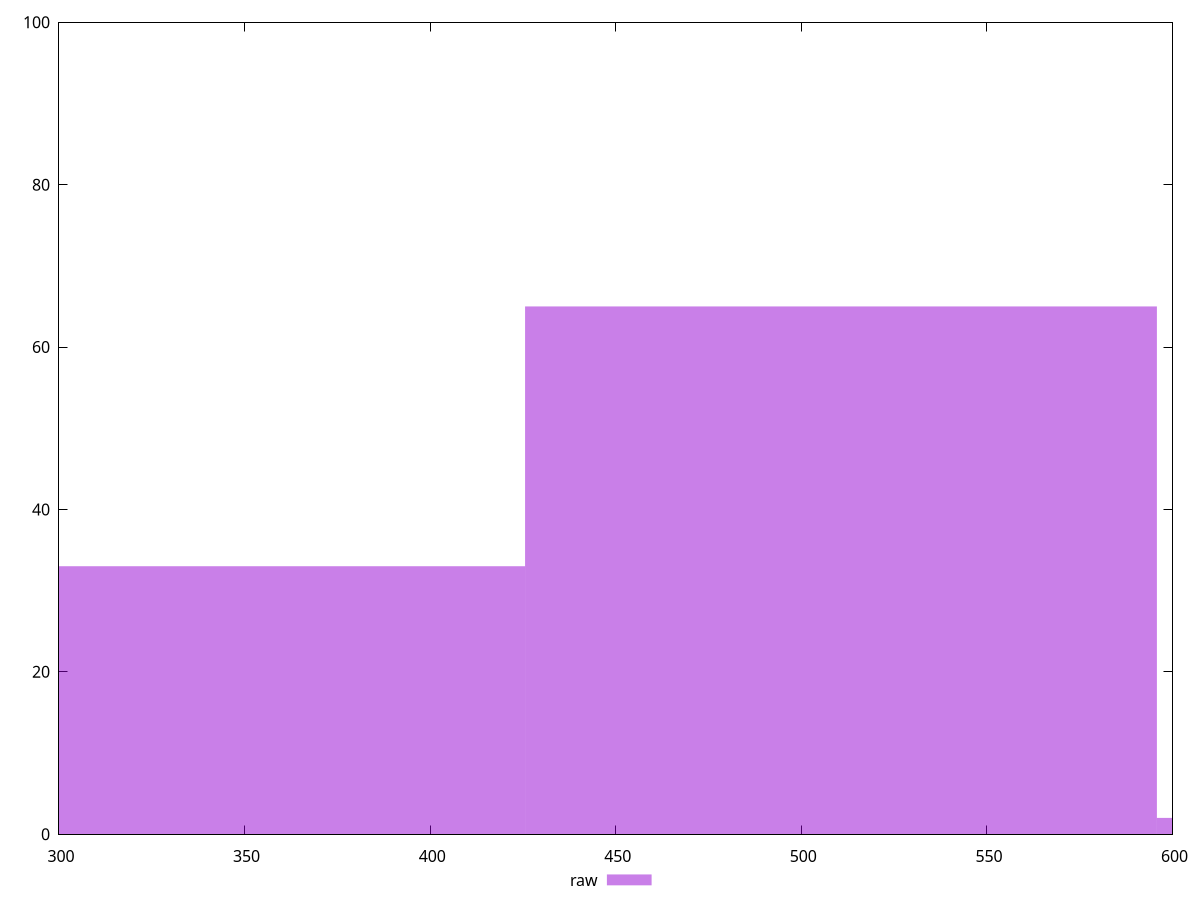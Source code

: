 reset

$raw <<EOF
510.68482939902765 65
340.4565529326851 33
680.9131058653702 2
EOF

set key outside below
set boxwidth 170.22827646634255
set xrange [300:600]
set yrange [0:100]
set trange [0:100]
set style fill transparent solid 0.5 noborder
set terminal svg size 640, 490 enhanced background rgb 'white'
set output "report_00018_2021-02-10T15-25-16.877Z/uses-webp-images/samples/pages/raw/histogram.svg"

plot $raw title "raw" with boxes

reset
